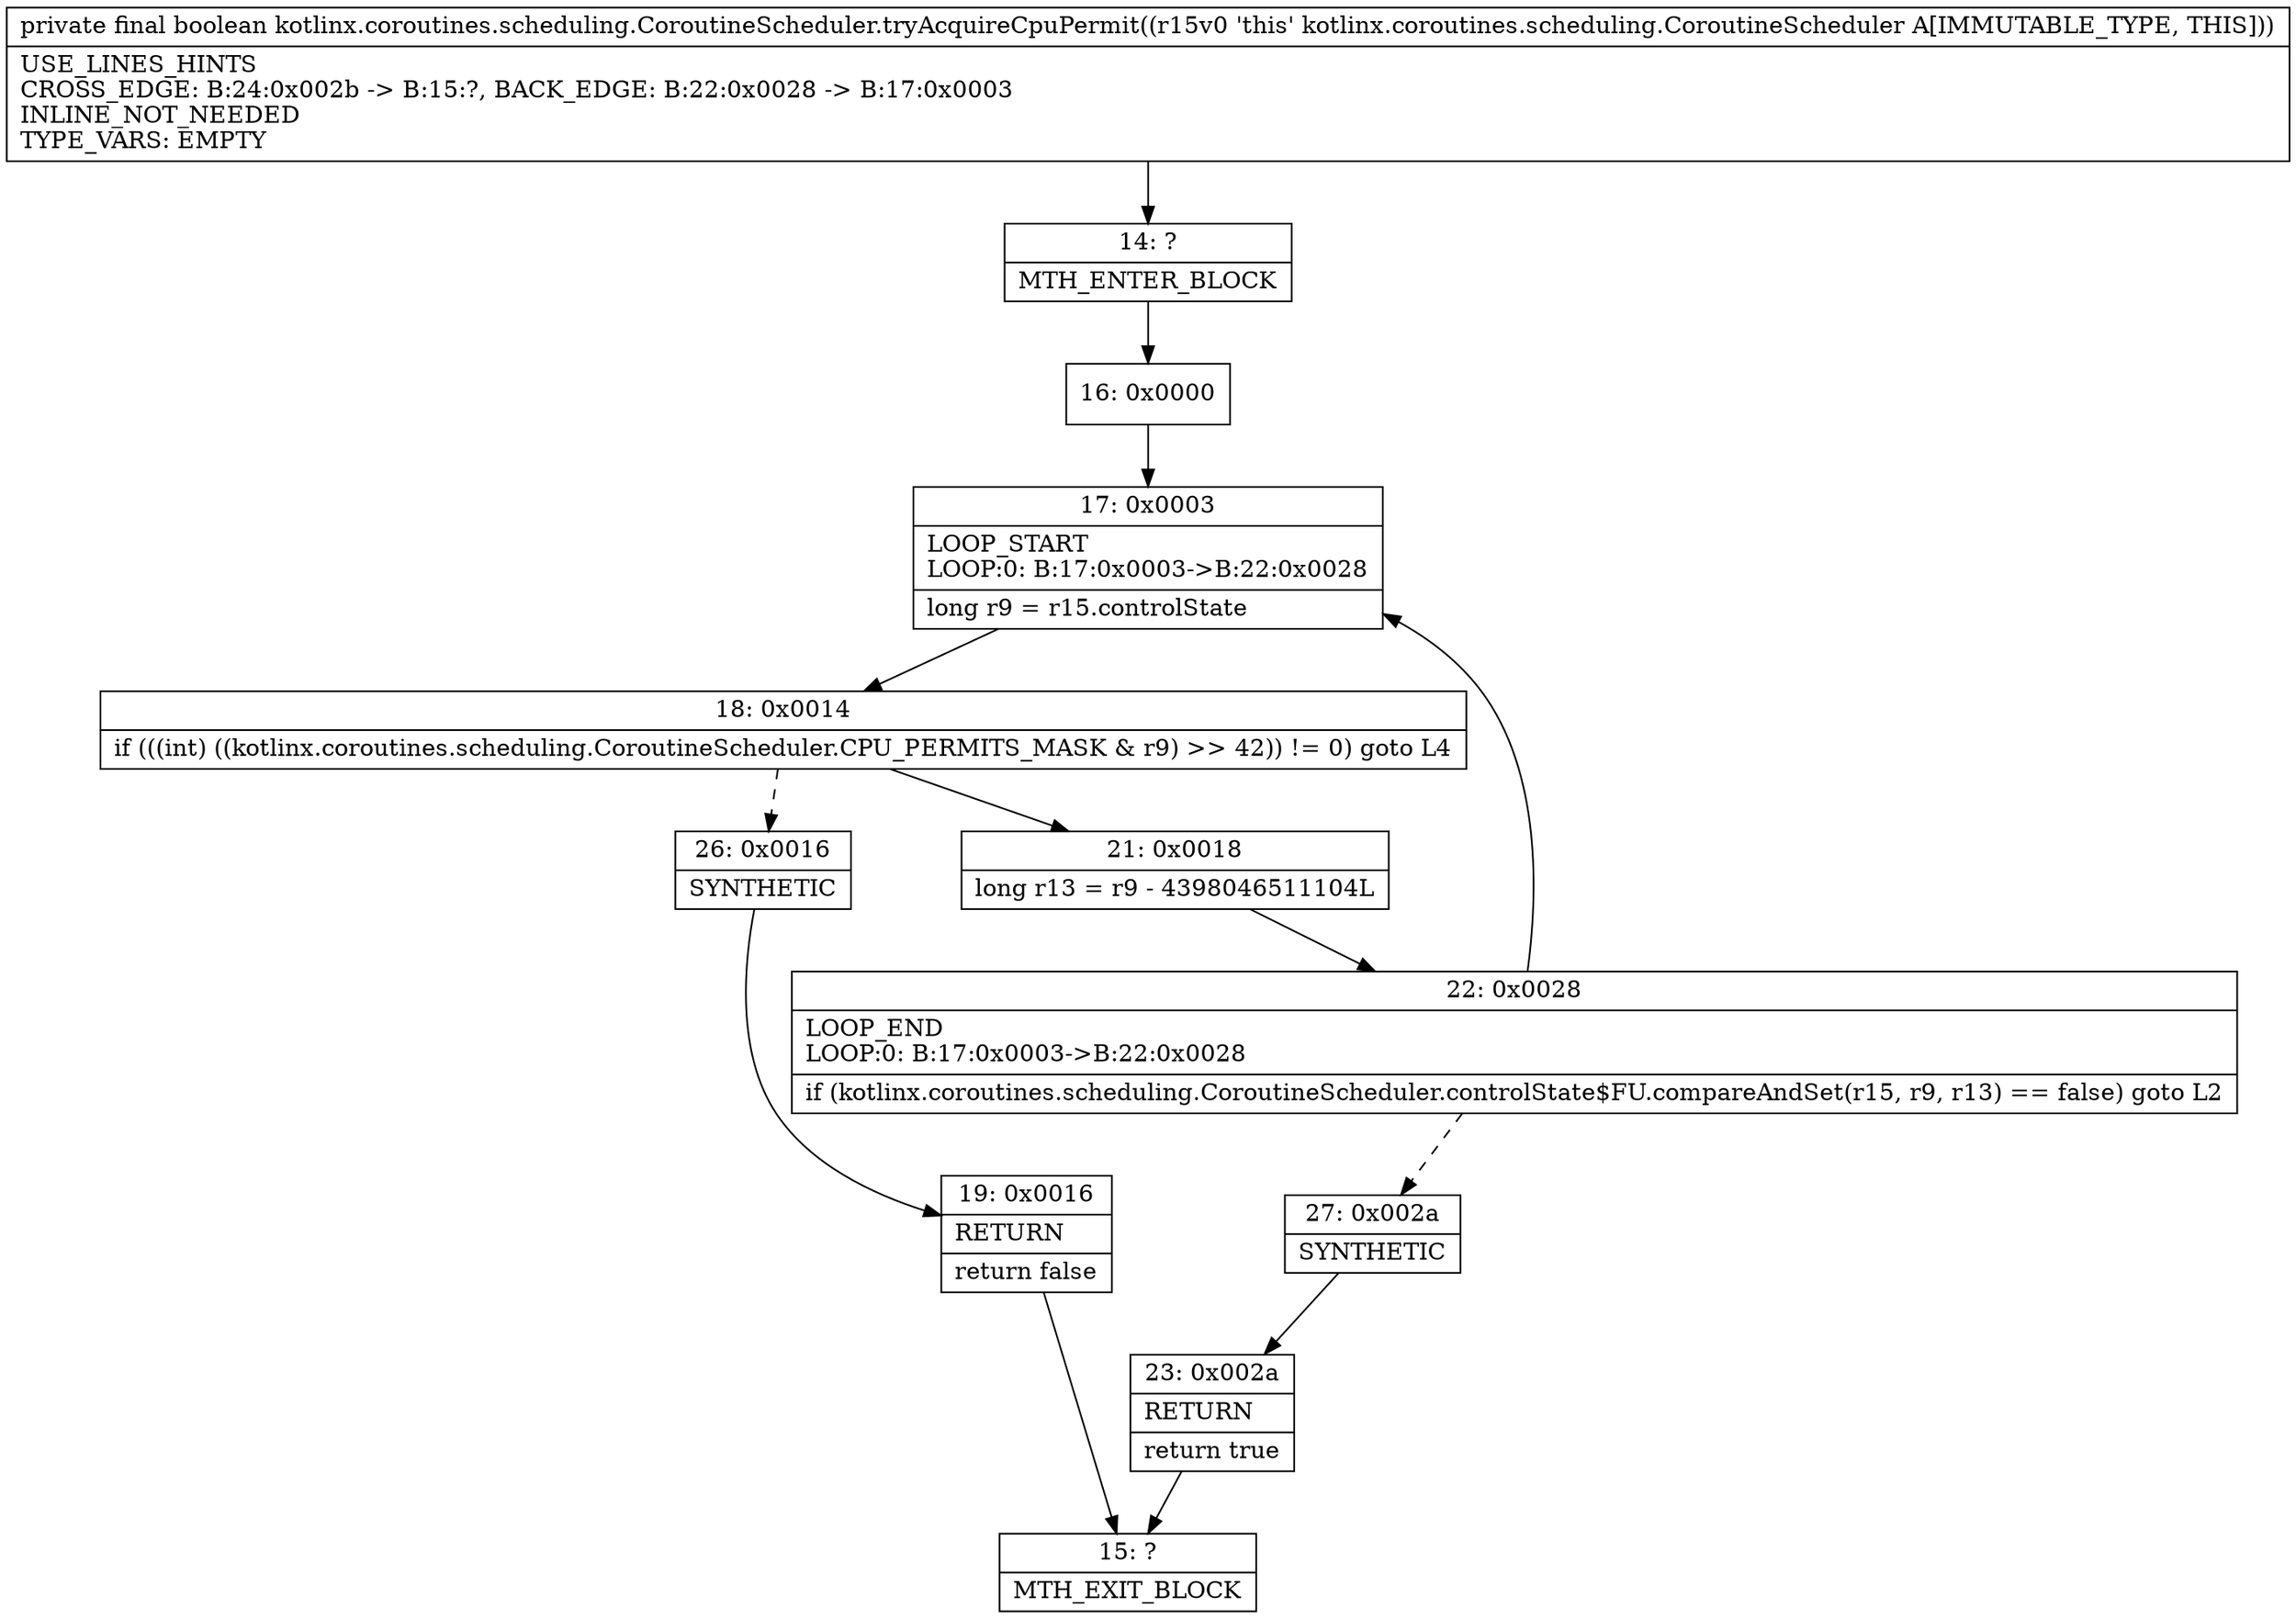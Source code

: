 digraph "CFG forkotlinx.coroutines.scheduling.CoroutineScheduler.tryAcquireCpuPermit()Z" {
Node_14 [shape=record,label="{14\:\ ?|MTH_ENTER_BLOCK\l}"];
Node_16 [shape=record,label="{16\:\ 0x0000}"];
Node_17 [shape=record,label="{17\:\ 0x0003|LOOP_START\lLOOP:0: B:17:0x0003\-\>B:22:0x0028\l|long r9 = r15.controlState\l}"];
Node_18 [shape=record,label="{18\:\ 0x0014|if (((int) ((kotlinx.coroutines.scheduling.CoroutineScheduler.CPU_PERMITS_MASK & r9) \>\> 42)) != 0) goto L4\l}"];
Node_21 [shape=record,label="{21\:\ 0x0018|long r13 = r9 \- 4398046511104L\l}"];
Node_22 [shape=record,label="{22\:\ 0x0028|LOOP_END\lLOOP:0: B:17:0x0003\-\>B:22:0x0028\l|if (kotlinx.coroutines.scheduling.CoroutineScheduler.controlState$FU.compareAndSet(r15, r9, r13) == false) goto L2\l}"];
Node_27 [shape=record,label="{27\:\ 0x002a|SYNTHETIC\l}"];
Node_23 [shape=record,label="{23\:\ 0x002a|RETURN\l|return true\l}"];
Node_15 [shape=record,label="{15\:\ ?|MTH_EXIT_BLOCK\l}"];
Node_26 [shape=record,label="{26\:\ 0x0016|SYNTHETIC\l}"];
Node_19 [shape=record,label="{19\:\ 0x0016|RETURN\l|return false\l}"];
MethodNode[shape=record,label="{private final boolean kotlinx.coroutines.scheduling.CoroutineScheduler.tryAcquireCpuPermit((r15v0 'this' kotlinx.coroutines.scheduling.CoroutineScheduler A[IMMUTABLE_TYPE, THIS]))  | USE_LINES_HINTS\lCROSS_EDGE: B:24:0x002b \-\> B:15:?, BACK_EDGE: B:22:0x0028 \-\> B:17:0x0003\lINLINE_NOT_NEEDED\lTYPE_VARS: EMPTY\l}"];
MethodNode -> Node_14;Node_14 -> Node_16;
Node_16 -> Node_17;
Node_17 -> Node_18;
Node_18 -> Node_21;
Node_18 -> Node_26[style=dashed];
Node_21 -> Node_22;
Node_22 -> Node_17;
Node_22 -> Node_27[style=dashed];
Node_27 -> Node_23;
Node_23 -> Node_15;
Node_26 -> Node_19;
Node_19 -> Node_15;
}


